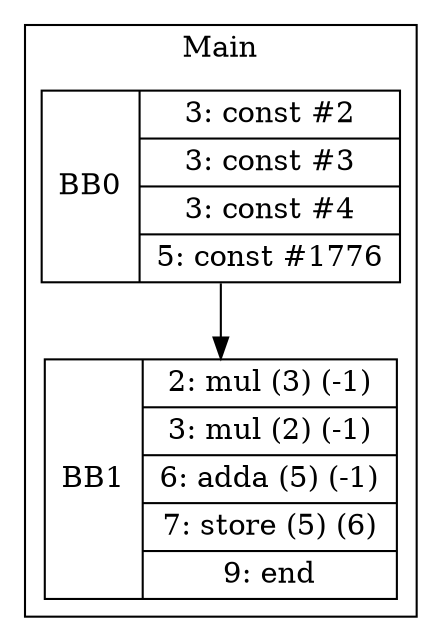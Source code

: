 digraph G {
node [shape=record];
subgraph cluster_main{
label = "Main";
BB0 [shape=record, label="<b>BB0|{3: const #2|3: const #3|3: const #4|5: const #1776}"];
BB1 [shape=record, label="<b>BB1|{2: mul (3) (-1)|3: mul (2) (-1)|6: adda (5) (-1)|7: store (5) (6)|9: end}"];
}
BB0:s -> BB1:n ;
}
